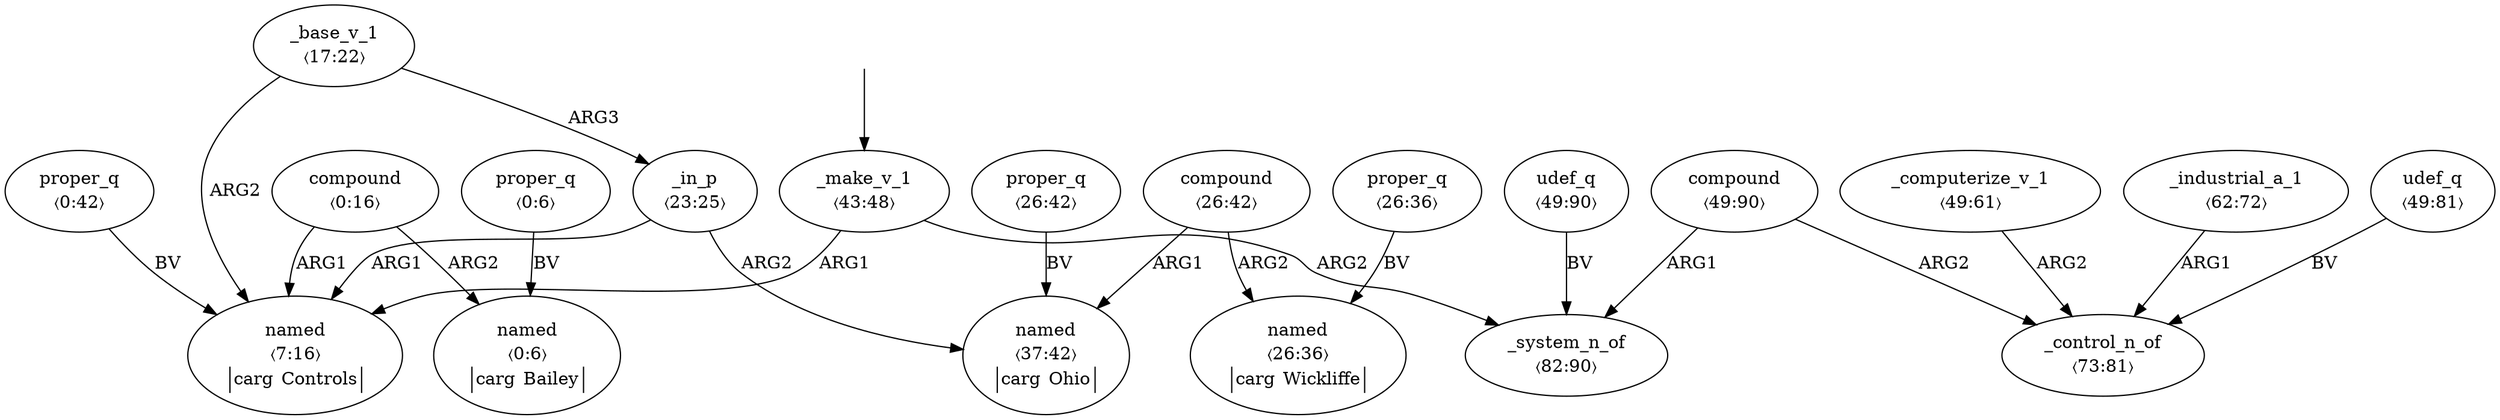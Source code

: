 digraph "20007003" {
  top [ style=invis ];
  top -> 12;
  0 [ label=<<table align="center" border="0" cellspacing="0"><tr><td colspan="2">proper_q</td></tr><tr><td colspan="2">〈0:42〉</td></tr></table>> ];
  1 [ label=<<table align="center" border="0" cellspacing="0"><tr><td colspan="2">compound</td></tr><tr><td colspan="2">〈0:16〉</td></tr></table>> ];
  2 [ label=<<table align="center" border="0" cellspacing="0"><tr><td colspan="2">proper_q</td></tr><tr><td colspan="2">〈0:6〉</td></tr></table>> ];
  3 [ label=<<table align="center" border="0" cellspacing="0"><tr><td colspan="2">named</td></tr><tr><td colspan="2">〈0:6〉</td></tr><tr><td sides="l" border="1" align="left">carg</td><td sides="r" border="1" align="left">Bailey</td></tr></table>> ];
  4 [ label=<<table align="center" border="0" cellspacing="0"><tr><td colspan="2">named</td></tr><tr><td colspan="2">〈7:16〉</td></tr><tr><td sides="l" border="1" align="left">carg</td><td sides="r" border="1" align="left">Controls</td></tr></table>> ];
  5 [ label=<<table align="center" border="0" cellspacing="0"><tr><td colspan="2">_base_v_1</td></tr><tr><td colspan="2">〈17:22〉</td></tr></table>> ];
  6 [ label=<<table align="center" border="0" cellspacing="0"><tr><td colspan="2">_in_p</td></tr><tr><td colspan="2">〈23:25〉</td></tr></table>> ];
  7 [ label=<<table align="center" border="0" cellspacing="0"><tr><td colspan="2">proper_q</td></tr><tr><td colspan="2">〈26:42〉</td></tr></table>> ];
  8 [ label=<<table align="center" border="0" cellspacing="0"><tr><td colspan="2">compound</td></tr><tr><td colspan="2">〈26:42〉</td></tr></table>> ];
  9 [ label=<<table align="center" border="0" cellspacing="0"><tr><td colspan="2">proper_q</td></tr><tr><td colspan="2">〈26:36〉</td></tr></table>> ];
  10 [ label=<<table align="center" border="0" cellspacing="0"><tr><td colspan="2">named</td></tr><tr><td colspan="2">〈26:36〉</td></tr><tr><td sides="l" border="1" align="left">carg</td><td sides="r" border="1" align="left">Wickliffe</td></tr></table>> ];
  11 [ label=<<table align="center" border="0" cellspacing="0"><tr><td colspan="2">named</td></tr><tr><td colspan="2">〈37:42〉</td></tr><tr><td sides="l" border="1" align="left">carg</td><td sides="r" border="1" align="left">Ohio</td></tr></table>> ];
  12 [ label=<<table align="center" border="0" cellspacing="0"><tr><td colspan="2">_make_v_1</td></tr><tr><td colspan="2">〈43:48〉</td></tr></table>> ];
  13 [ label=<<table align="center" border="0" cellspacing="0"><tr><td colspan="2">udef_q</td></tr><tr><td colspan="2">〈49:90〉</td></tr></table>> ];
  14 [ label=<<table align="center" border="0" cellspacing="0"><tr><td colspan="2">compound</td></tr><tr><td colspan="2">〈49:90〉</td></tr></table>> ];
  15 [ label=<<table align="center" border="0" cellspacing="0"><tr><td colspan="2">udef_q</td></tr><tr><td colspan="2">〈49:81〉</td></tr></table>> ];
  16 [ label=<<table align="center" border="0" cellspacing="0"><tr><td colspan="2">_computerize_v_1</td></tr><tr><td colspan="2">〈49:61〉</td></tr></table>> ];
  17 [ label=<<table align="center" border="0" cellspacing="0"><tr><td colspan="2">_industrial_a_1</td></tr><tr><td colspan="2">〈62:72〉</td></tr></table>> ];
  18 [ label=<<table align="center" border="0" cellspacing="0"><tr><td colspan="2">_control_n_of</td></tr><tr><td colspan="2">〈73:81〉</td></tr></table>> ];
  19 [ label=<<table align="center" border="0" cellspacing="0"><tr><td colspan="2">_system_n_of</td></tr><tr><td colspan="2">〈82:90〉</td></tr></table>> ];
  5 -> 4 [ label="ARG2" ];
  13 -> 19 [ label="BV" ];
  12 -> 4 [ label="ARG1" ];
  1 -> 4 [ label="ARG1" ];
  1 -> 3 [ label="ARG2" ];
  8 -> 10 [ label="ARG2" ];
  6 -> 4 [ label="ARG1" ];
  9 -> 10 [ label="BV" ];
  15 -> 18 [ label="BV" ];
  5 -> 6 [ label="ARG3" ];
  12 -> 19 [ label="ARG2" ];
  16 -> 18 [ label="ARG2" ];
  0 -> 4 [ label="BV" ];
  8 -> 11 [ label="ARG1" ];
  17 -> 18 [ label="ARG1" ];
  7 -> 11 [ label="BV" ];
  6 -> 11 [ label="ARG2" ];
  2 -> 3 [ label="BV" ];
  14 -> 19 [ label="ARG1" ];
  14 -> 18 [ label="ARG2" ];
}

